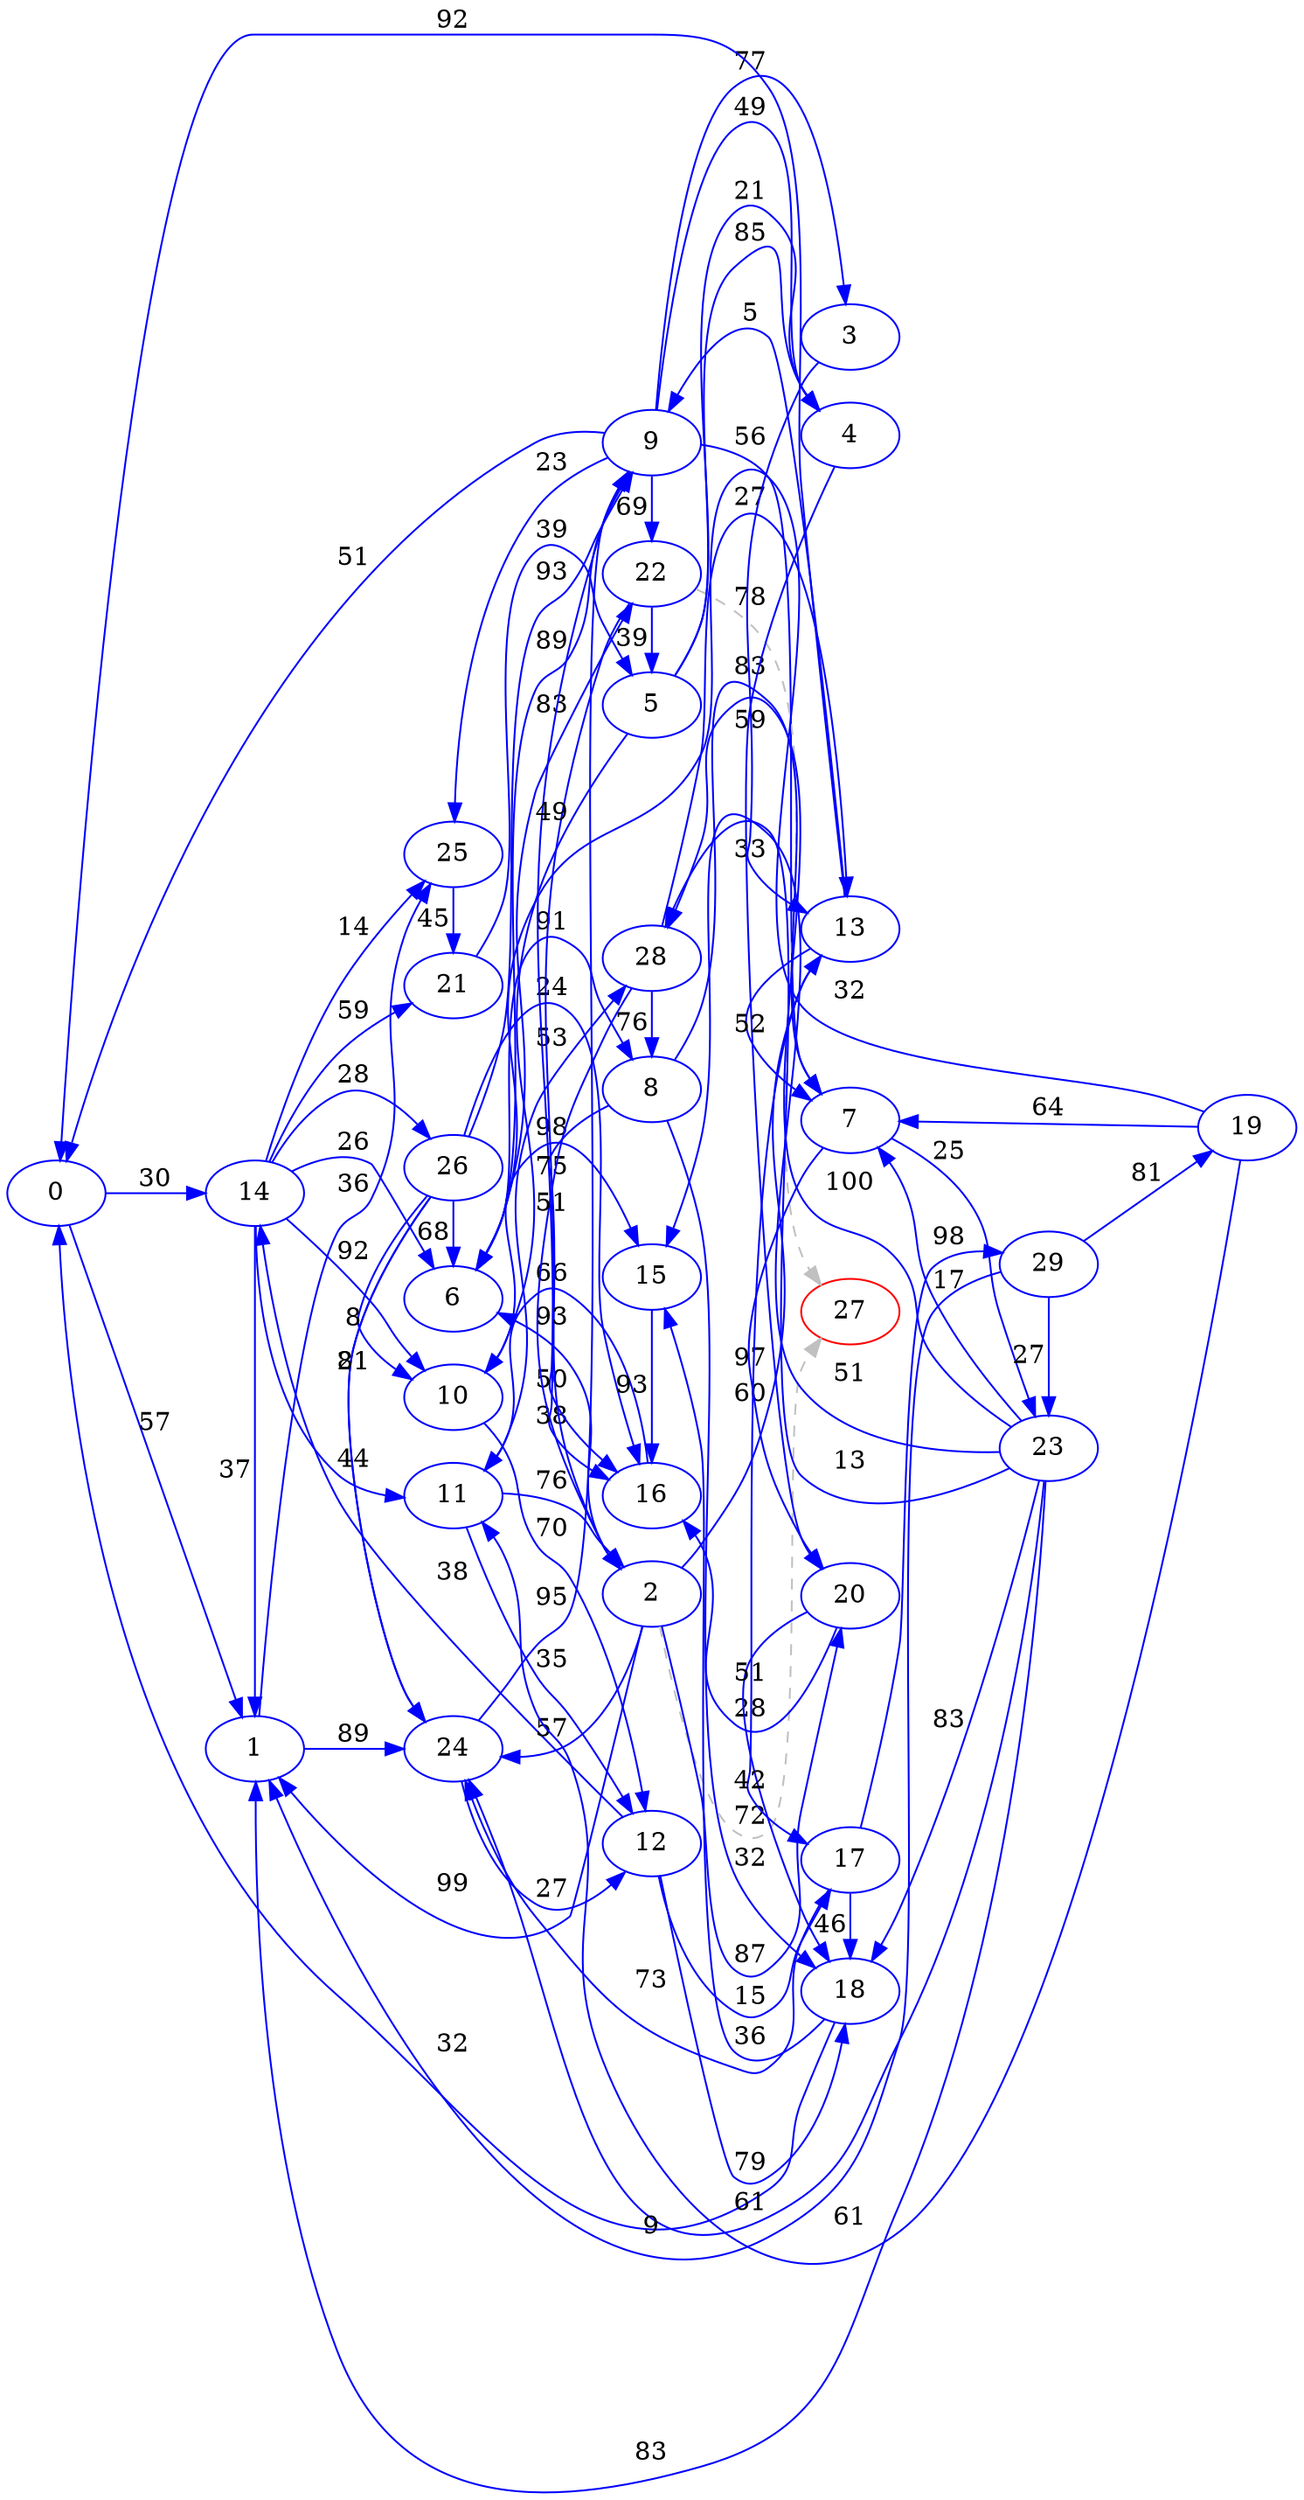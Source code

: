 digraph G {
ranksep = "equally";
rankdir = LR;
{rank = same; 0; };
{rank = same; 14; 1; };
{rank = same; 26; 10; 6; 21; 11; 25; 24; };
{rank = same; 9; 16; 15; 12; 22; 8; 5; 2; 28; };
{rank = same; 3; 4; 7; 18; 17; 27; 20; 13; };
{rank = same; 23; 29; };
{rank = same; 19; };
{rank = same; };
27 [color = "red"];
3 [color = "blue"];
24 [color = "blue"];
21 [color = "blue"];
25 [color = "blue"];
1 [color = "blue"];
13 [color = "blue"];
8 [color = "blue"];
28 [color = "blue"];
23 [color = "blue"];
7 [color = "blue"];
19 [color = "blue"];
29 [color = "blue"];
17 [color = "blue"];
12 [color = "blue"];
10 [color = "blue"];
4 [color = "blue"];
5 [color = "blue"];
22 [color = "blue"];
6 [color = "blue"];
15 [color = "blue"];
18 [color = "blue"];
20 [color = "blue"];
2 [color = "blue"];
11 [color = "blue"];
16 [color = "blue"];
9 [color = "blue"];
26 [color = "blue"];
14 [color = "blue"];
0 [color = "blue"];
0->14[label="30" color = "blue"];
0->1[label="57" color = "blue"];
14->26[label="28" color = "blue"];
14->10[label="92" color = "blue"];
14->6[label="26" color = "blue"];
14->21[label="59" color = "blue"];
14->11[label="44" color = "blue"];
14->25[label="14" color = "blue"];
14->1[label="37" color = "blue"];
1->25[label="36" color = "blue"];
1->24[label="89" color = "blue"];
26->9[label="93" color = "blue"];
26->6[label="68" color = "blue"];
26->16[label="24" color = "blue"];
26->24[label="21" color = "blue"];
26->10[label="8" color = "blue"];
26->24[label="81" color = "blue"];
10->15[label="98" color = "blue"];
10->12[label="70" color = "blue"];
6->22[label="83" color = "blue"];
6->8[label="91" color = "blue"];
21->5[label="39" color = "blue"];
11->2[label="76" color = "blue"];
11->12[label="35" color = "blue"];
11->28[label="53" color = "blue"];
25->21[label="45" color = "blue"];
24->12[label="27" color = "blue"];
24->9[label="95" color = "blue"];
9->16[label="38" color = "blue"];
9->22[label="69" color = "blue"];
9->3[label="77" color = "blue"];
9->4[label="49" color = "blue"];
9->0[label="51" color = "blue"];
9->7[label="56" color = "blue"];
9->6[label="89" color = "blue"];
9->25[label="23" color = "blue"];
16->11[label="66" color = "blue"];
15->16[label="93" color = "blue"];
12->14[label="38" color = "blue"];
12->18[label="79" color = "blue"];
12->17[label="15" color = "blue"];
22->27[label="78" color = "grey" style = "dashed"];
22->16[label="50" color = "blue"];
22->5[label="39" color = "blue"];
8->18[label="32" color = "blue"];
8->7[label="83" color = "blue"];
8->2[label="75" color = "blue"];
5->4[label="85" color = "blue"];
5->10[label="49" color = "blue"];
5->4[label="21" color = "blue"];
2->20[label="87" color = "blue"];
2->6[label="93" color = "blue"];
2->27[label="72" color = "grey" style = "dashed"];
2->13[label="60" color = "blue"];
2->24[label="57" color = "blue"];
2->1[label="99" color = "blue"];
28->2[label="51" color = "blue"];
28->8[label="76" color = "blue"];
28->13[label="27" color = "blue"];
3->13[label="33" color = "blue"];
4->20[label="59" color = "blue"];
7->20[label="97" color = "blue"];
7->23[label="25" color = "blue"];
18->0[label="32" color = "blue"];
18->15[label="36" color = "blue"];
17->29[label="98" color = "blue"];
17->24[label="73" color = "blue"];
17->18[label="46" color = "blue"];
27
20->18[label="51" color = "blue"];
20->16[label="28" color = "blue"];
13->0[label="92" color = "blue"];
13->9[label="5" color = "blue"];
13->7[label="52" color = "blue"];
13->17[label="42" color = "blue"];
23->7[label="17" color = "blue"];
23->28[label="100" color = "blue"];
23->1[label="83" color = "blue"];
23->28[label="13" color = "blue"];
23->18[label="83" color = "blue"];
23->15[label="51" color = "blue"];
23->24[label="61" color = "blue"];
29->19[label="81" color = "blue"];
29->1[label="9" color = "blue"];
29->23[label="27" color = "blue"];
19->7[label="64" color = "blue"];
19->11[label="61" color = "blue"];
19->6[label="32" color = "blue"];
}

